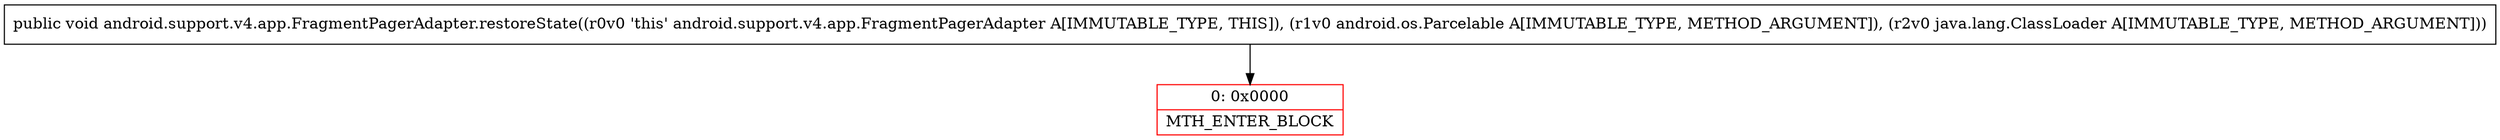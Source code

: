 digraph "CFG forandroid.support.v4.app.FragmentPagerAdapter.restoreState(Landroid\/os\/Parcelable;Ljava\/lang\/ClassLoader;)V" {
subgraph cluster_Region_1104743587 {
label = "R(0)";
node [shape=record,color=blue];
}
Node_0 [shape=record,color=red,label="{0\:\ 0x0000|MTH_ENTER_BLOCK\l}"];
MethodNode[shape=record,label="{public void android.support.v4.app.FragmentPagerAdapter.restoreState((r0v0 'this' android.support.v4.app.FragmentPagerAdapter A[IMMUTABLE_TYPE, THIS]), (r1v0 android.os.Parcelable A[IMMUTABLE_TYPE, METHOD_ARGUMENT]), (r2v0 java.lang.ClassLoader A[IMMUTABLE_TYPE, METHOD_ARGUMENT])) }"];
MethodNode -> Node_0;
}

